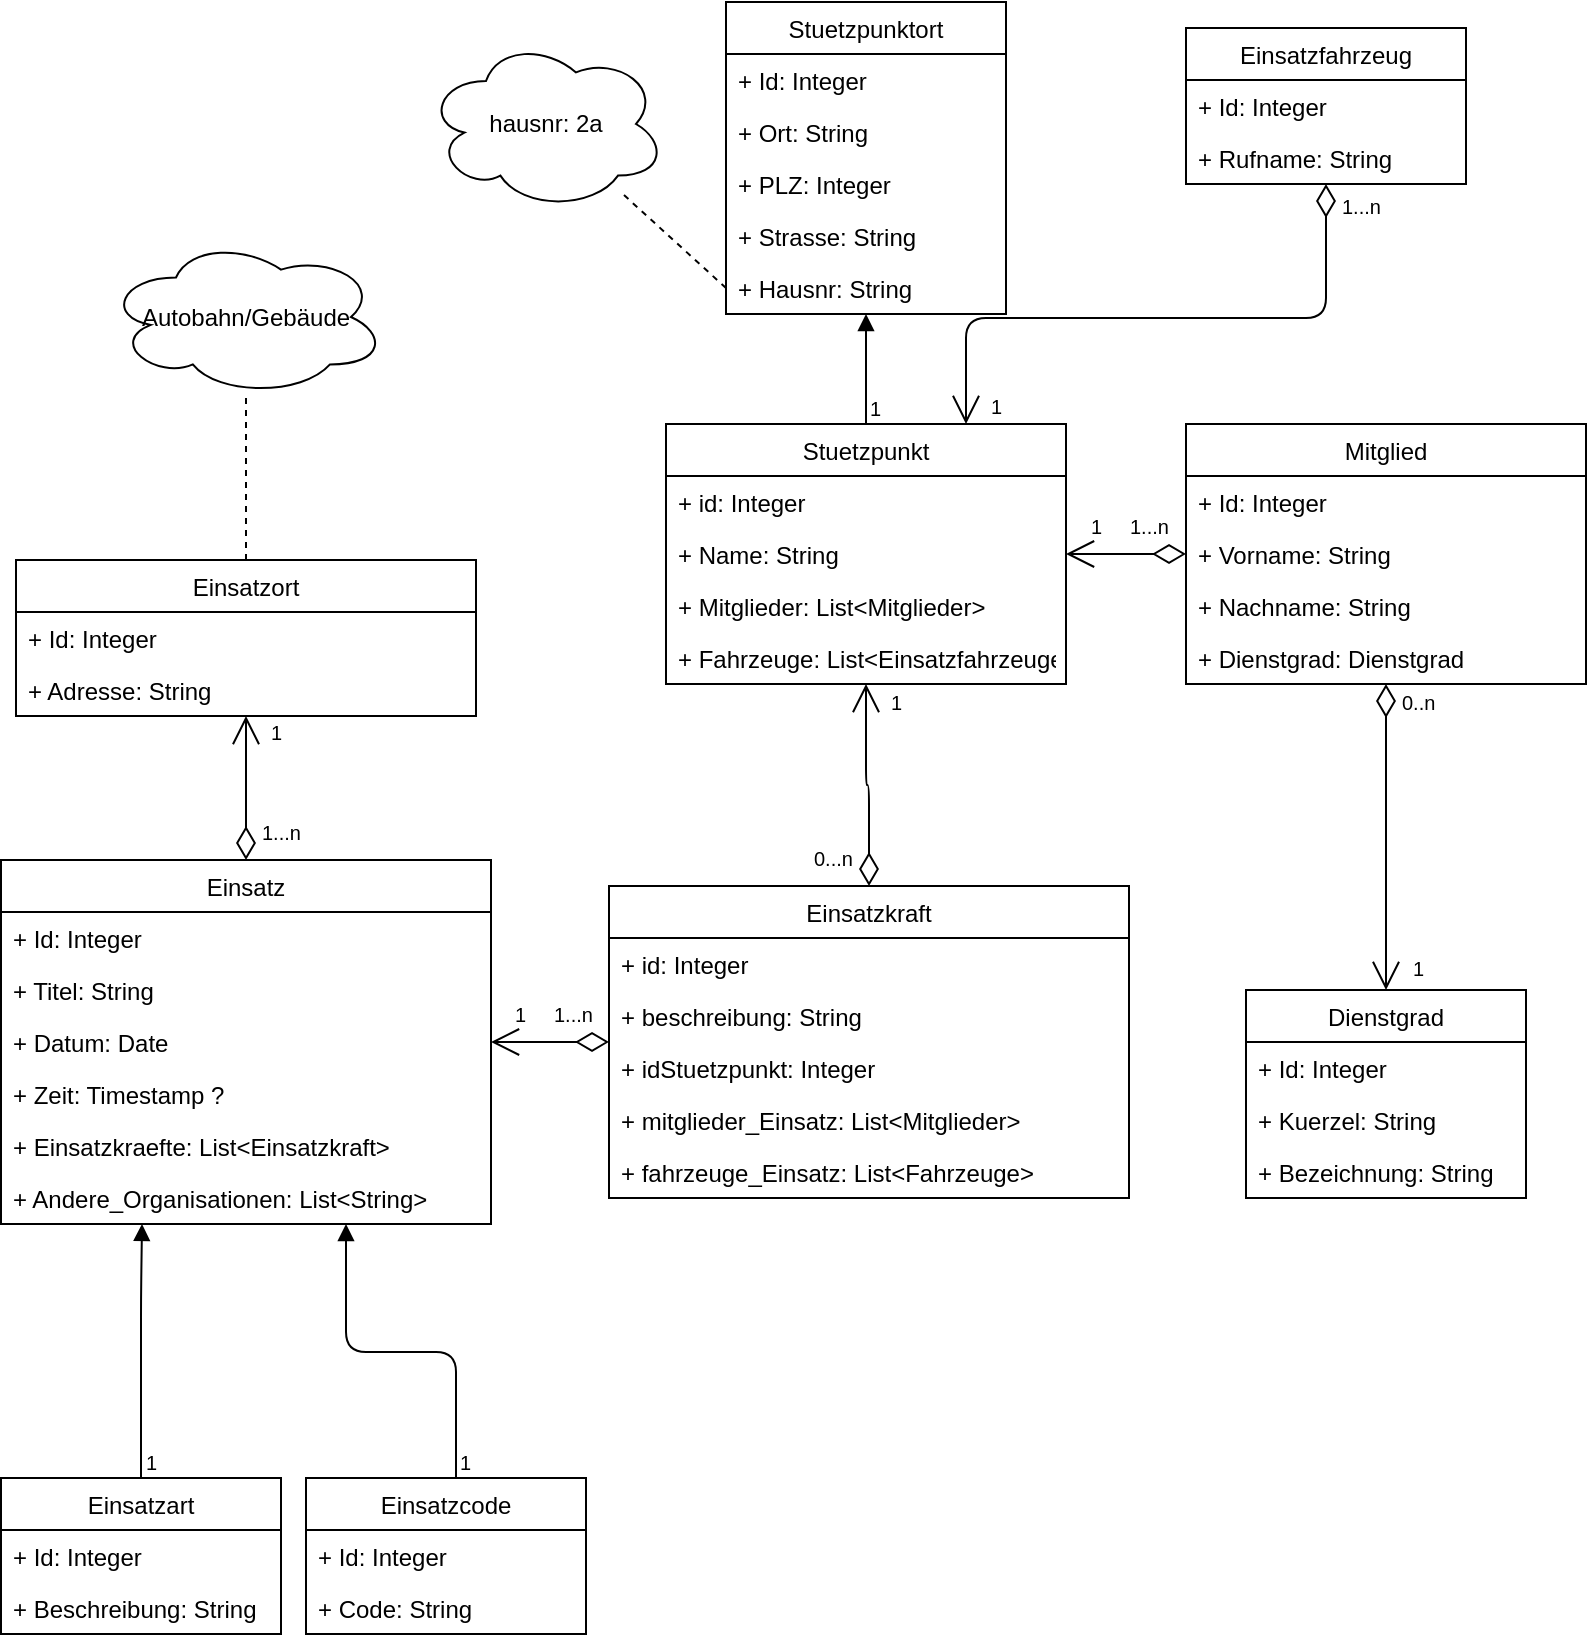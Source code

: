 <mxfile version="12.0.2" type="github" pages="1"><diagram id="o2jrb6utsk4bltAwJkGu" name="Page-1"><mxGraphModel dx="858" dy="771" grid="1" gridSize="10" guides="1" tooltips="1" connect="1" arrows="1" fold="1" page="1" pageScale="1" pageWidth="827" pageHeight="1169" math="0" shadow="0"><root><mxCell id="0"/><mxCell id="1" parent="0"/><mxCell id="jao8hw8oeKhEiV5yz4hK-1" value="Mitglied" style="swimlane;fontStyle=0;childLayout=stackLayout;horizontal=1;startSize=26;fillColor=none;horizontalStack=0;resizeParent=1;resizeParentMax=0;resizeLast=0;collapsible=1;marginBottom=0;" parent="1" vertex="1"><mxGeometry x="620" y="413" width="200" height="130" as="geometry"/></mxCell><mxCell id="jao8hw8oeKhEiV5yz4hK-2" value="+ Id: Integer" style="text;strokeColor=none;fillColor=none;align=left;verticalAlign=top;spacingLeft=4;spacingRight=4;overflow=hidden;rotatable=0;points=[[0,0.5],[1,0.5]];portConstraint=eastwest;" parent="jao8hw8oeKhEiV5yz4hK-1" vertex="1"><mxGeometry y="26" width="200" height="26" as="geometry"/></mxCell><mxCell id="jao8hw8oeKhEiV5yz4hK-3" value="+ Vorname: String" style="text;strokeColor=none;fillColor=none;align=left;verticalAlign=top;spacingLeft=4;spacingRight=4;overflow=hidden;rotatable=0;points=[[0,0.5],[1,0.5]];portConstraint=eastwest;" parent="jao8hw8oeKhEiV5yz4hK-1" vertex="1"><mxGeometry y="52" width="200" height="26" as="geometry"/></mxCell><mxCell id="jao8hw8oeKhEiV5yz4hK-4" value="+ Nachname: String" style="text;strokeColor=none;fillColor=none;align=left;verticalAlign=top;spacingLeft=4;spacingRight=4;overflow=hidden;rotatable=0;points=[[0,0.5],[1,0.5]];portConstraint=eastwest;" parent="jao8hw8oeKhEiV5yz4hK-1" vertex="1"><mxGeometry y="78" width="200" height="26" as="geometry"/></mxCell><mxCell id="jao8hw8oeKhEiV5yz4hK-10" value="+ Dienstgrad: Dienstgrad" style="text;strokeColor=none;fillColor=none;align=left;verticalAlign=top;spacingLeft=4;spacingRight=4;overflow=hidden;rotatable=0;points=[[0,0.5],[1,0.5]];portConstraint=eastwest;" parent="jao8hw8oeKhEiV5yz4hK-1" vertex="1"><mxGeometry y="104" width="200" height="26" as="geometry"/></mxCell><mxCell id="jao8hw8oeKhEiV5yz4hK-11" value="Dienstgrad" style="swimlane;fontStyle=0;childLayout=stackLayout;horizontal=1;startSize=26;fillColor=none;horizontalStack=0;resizeParent=1;resizeParentMax=0;resizeLast=0;collapsible=1;marginBottom=0;" parent="1" vertex="1"><mxGeometry x="650" y="696" width="140" height="104" as="geometry"/></mxCell><mxCell id="jao8hw8oeKhEiV5yz4hK-12" value="+ Id: Integer" style="text;strokeColor=none;fillColor=none;align=left;verticalAlign=top;spacingLeft=4;spacingRight=4;overflow=hidden;rotatable=0;points=[[0,0.5],[1,0.5]];portConstraint=eastwest;" parent="jao8hw8oeKhEiV5yz4hK-11" vertex="1"><mxGeometry y="26" width="140" height="26" as="geometry"/></mxCell><mxCell id="jao8hw8oeKhEiV5yz4hK-13" value="+ Kuerzel: String" style="text;strokeColor=none;fillColor=none;align=left;verticalAlign=top;spacingLeft=4;spacingRight=4;overflow=hidden;rotatable=0;points=[[0,0.5],[1,0.5]];portConstraint=eastwest;" parent="jao8hw8oeKhEiV5yz4hK-11" vertex="1"><mxGeometry y="52" width="140" height="26" as="geometry"/></mxCell><mxCell id="jao8hw8oeKhEiV5yz4hK-14" value="+ Bezeichnung: String" style="text;strokeColor=none;fillColor=none;align=left;verticalAlign=top;spacingLeft=4;spacingRight=4;overflow=hidden;rotatable=0;points=[[0,0.5],[1,0.5]];portConstraint=eastwest;" parent="jao8hw8oeKhEiV5yz4hK-11" vertex="1"><mxGeometry y="78" width="140" height="26" as="geometry"/></mxCell><mxCell id="jao8hw8oeKhEiV5yz4hK-27" value="hausnr: 2a" style="ellipse;shape=cloud;whiteSpace=wrap;html=1;" parent="1" vertex="1"><mxGeometry x="240" y="220" width="120" height="86" as="geometry"/></mxCell><mxCell id="jao8hw8oeKhEiV5yz4hK-28" value="" style="endArrow=none;dashed=1;html=1;exitX=0;exitY=0.5;exitDx=0;exitDy=0;" parent="1" source="jao8hw8oeKhEiV5yz4hK-81" target="jao8hw8oeKhEiV5yz4hK-27" edge="1"><mxGeometry width="50" height="50" relative="1" as="geometry"><mxPoint x="230" y="100" as="sourcePoint"/><mxPoint x="160" y="640" as="targetPoint"/><Array as="points"/></mxGeometry></mxCell><mxCell id="jao8hw8oeKhEiV5yz4hK-29" value="Einsatzort" style="swimlane;fontStyle=0;childLayout=stackLayout;horizontal=1;startSize=26;fillColor=none;horizontalStack=0;resizeParent=1;resizeParentMax=0;resizeLast=0;collapsible=1;marginBottom=0;" parent="1" vertex="1"><mxGeometry x="35" y="481" width="230" height="78" as="geometry"/></mxCell><mxCell id="x_-Tlpc2AAlDQF7-sbDu-1" value="+ Id: Integer" style="text;strokeColor=none;fillColor=none;align=left;verticalAlign=top;spacingLeft=4;spacingRight=4;overflow=hidden;rotatable=0;points=[[0,0.5],[1,0.5]];portConstraint=eastwest;" vertex="1" parent="jao8hw8oeKhEiV5yz4hK-29"><mxGeometry y="26" width="230" height="26" as="geometry"/></mxCell><mxCell id="jao8hw8oeKhEiV5yz4hK-76" value="+ Adresse: String" style="text;strokeColor=none;fillColor=none;align=left;verticalAlign=top;spacingLeft=4;spacingRight=4;overflow=hidden;rotatable=0;points=[[0,0.5],[1,0.5]];portConstraint=eastwest;" parent="jao8hw8oeKhEiV5yz4hK-29" vertex="1"><mxGeometry y="52" width="230" height="26" as="geometry"/></mxCell><mxCell id="jao8hw8oeKhEiV5yz4hK-33" value="Stuetzpunktort" style="swimlane;fontStyle=0;childLayout=stackLayout;horizontal=1;startSize=26;fillColor=none;horizontalStack=0;resizeParent=1;resizeParentMax=0;resizeLast=0;collapsible=1;marginBottom=0;" parent="1" vertex="1"><mxGeometry x="390" y="202" width="140" height="156" as="geometry"/></mxCell><mxCell id="jao8hw8oeKhEiV5yz4hK-79" value="+ Id: Integer" style="text;strokeColor=none;fillColor=none;align=left;verticalAlign=top;spacingLeft=4;spacingRight=4;overflow=hidden;rotatable=0;points=[[0,0.5],[1,0.5]];portConstraint=eastwest;" parent="jao8hw8oeKhEiV5yz4hK-33" vertex="1"><mxGeometry y="26" width="140" height="26" as="geometry"/></mxCell><mxCell id="x_-Tlpc2AAlDQF7-sbDu-5" value="+ Ort: String" style="text;strokeColor=none;fillColor=none;align=left;verticalAlign=top;spacingLeft=4;spacingRight=4;overflow=hidden;rotatable=0;points=[[0,0.5],[1,0.5]];portConstraint=eastwest;" vertex="1" parent="jao8hw8oeKhEiV5yz4hK-33"><mxGeometry y="52" width="140" height="26" as="geometry"/></mxCell><mxCell id="x_-Tlpc2AAlDQF7-sbDu-6" value="+ PLZ: Integer" style="text;strokeColor=none;fillColor=none;align=left;verticalAlign=top;spacingLeft=4;spacingRight=4;overflow=hidden;rotatable=0;points=[[0,0.5],[1,0.5]];portConstraint=eastwest;" vertex="1" parent="jao8hw8oeKhEiV5yz4hK-33"><mxGeometry y="78" width="140" height="26" as="geometry"/></mxCell><mxCell id="jao8hw8oeKhEiV5yz4hK-80" value="+ Strasse: String" style="text;strokeColor=none;fillColor=none;align=left;verticalAlign=top;spacingLeft=4;spacingRight=4;overflow=hidden;rotatable=0;points=[[0,0.5],[1,0.5]];portConstraint=eastwest;" parent="jao8hw8oeKhEiV5yz4hK-33" vertex="1"><mxGeometry y="104" width="140" height="26" as="geometry"/></mxCell><mxCell id="jao8hw8oeKhEiV5yz4hK-81" value="+ Hausnr: String" style="text;strokeColor=none;fillColor=none;align=left;verticalAlign=top;spacingLeft=4;spacingRight=4;overflow=hidden;rotatable=0;points=[[0,0.5],[1,0.5]];portConstraint=eastwest;" parent="jao8hw8oeKhEiV5yz4hK-33" vertex="1"><mxGeometry y="130" width="140" height="26" as="geometry"/></mxCell><mxCell id="jao8hw8oeKhEiV5yz4hK-16" value="Stuetzpunkt" style="swimlane;fontStyle=0;childLayout=stackLayout;horizontal=1;startSize=26;fillColor=none;horizontalStack=0;resizeParent=1;resizeParentMax=0;resizeLast=0;collapsible=1;marginBottom=0;" parent="1" vertex="1"><mxGeometry x="360" y="413" width="200" height="130" as="geometry"/></mxCell><mxCell id="jao8hw8oeKhEiV5yz4hK-17" value="+ id: Integer" style="text;strokeColor=none;fillColor=none;align=left;verticalAlign=top;spacingLeft=4;spacingRight=4;overflow=hidden;rotatable=0;points=[[0,0.5],[1,0.5]];portConstraint=eastwest;" parent="jao8hw8oeKhEiV5yz4hK-16" vertex="1"><mxGeometry y="26" width="200" height="26" as="geometry"/></mxCell><mxCell id="jao8hw8oeKhEiV5yz4hK-18" value="+ Name: String" style="text;strokeColor=none;fillColor=none;align=left;verticalAlign=top;spacingLeft=4;spacingRight=4;overflow=hidden;rotatable=0;points=[[0,0.5],[1,0.5]];portConstraint=eastwest;" parent="jao8hw8oeKhEiV5yz4hK-16" vertex="1"><mxGeometry y="52" width="200" height="26" as="geometry"/></mxCell><mxCell id="jao8hw8oeKhEiV5yz4hK-19" value="+ Mitglieder: List&lt;Mitglieder&gt;" style="text;strokeColor=none;fillColor=none;align=left;verticalAlign=top;spacingLeft=4;spacingRight=4;overflow=hidden;rotatable=0;points=[[0,0.5],[1,0.5]];portConstraint=eastwest;" parent="jao8hw8oeKhEiV5yz4hK-16" vertex="1"><mxGeometry y="78" width="200" height="26" as="geometry"/></mxCell><mxCell id="jao8hw8oeKhEiV5yz4hK-43" value="+ Fahrzeuge: List&lt;Einsatzfahrzeuge&gt;" style="text;strokeColor=none;fillColor=none;align=left;verticalAlign=top;spacingLeft=4;spacingRight=4;overflow=hidden;rotatable=0;points=[[0,0.5],[1,0.5]];portConstraint=eastwest;" parent="jao8hw8oeKhEiV5yz4hK-16" vertex="1"><mxGeometry y="104" width="200" height="26" as="geometry"/></mxCell><mxCell id="jao8hw8oeKhEiV5yz4hK-38" value="Einsatzfahrzeug" style="swimlane;fontStyle=0;childLayout=stackLayout;horizontal=1;startSize=26;fillColor=none;horizontalStack=0;resizeParent=1;resizeParentMax=0;resizeLast=0;collapsible=1;marginBottom=0;" parent="1" vertex="1"><mxGeometry x="620" y="215" width="140" height="78" as="geometry"/></mxCell><mxCell id="jao8hw8oeKhEiV5yz4hK-39" value="+ Id: Integer" style="text;strokeColor=none;fillColor=none;align=left;verticalAlign=top;spacingLeft=4;spacingRight=4;overflow=hidden;rotatable=0;points=[[0,0.5],[1,0.5]];portConstraint=eastwest;" parent="jao8hw8oeKhEiV5yz4hK-38" vertex="1"><mxGeometry y="26" width="140" height="26" as="geometry"/></mxCell><mxCell id="jao8hw8oeKhEiV5yz4hK-40" value="+ Rufname: String" style="text;strokeColor=none;fillColor=none;align=left;verticalAlign=top;spacingLeft=4;spacingRight=4;overflow=hidden;rotatable=0;points=[[0,0.5],[1,0.5]];portConstraint=eastwest;" parent="jao8hw8oeKhEiV5yz4hK-38" vertex="1"><mxGeometry y="52" width="140" height="26" as="geometry"/></mxCell><mxCell id="jao8hw8oeKhEiV5yz4hK-45" value="Einsatzart" style="swimlane;fontStyle=0;childLayout=stackLayout;horizontal=1;startSize=26;fillColor=none;horizontalStack=0;resizeParent=1;resizeParentMax=0;resizeLast=0;collapsible=1;marginBottom=0;" parent="1" vertex="1"><mxGeometry x="27.5" y="940" width="140" height="78" as="geometry"/></mxCell><mxCell id="jao8hw8oeKhEiV5yz4hK-46" value="+ Id: Integer" style="text;strokeColor=none;fillColor=none;align=left;verticalAlign=top;spacingLeft=4;spacingRight=4;overflow=hidden;rotatable=0;points=[[0,0.5],[1,0.5]];portConstraint=eastwest;" parent="jao8hw8oeKhEiV5yz4hK-45" vertex="1"><mxGeometry y="26" width="140" height="26" as="geometry"/></mxCell><mxCell id="jao8hw8oeKhEiV5yz4hK-48" value="+ Beschreibung: String" style="text;strokeColor=none;fillColor=none;align=left;verticalAlign=top;spacingLeft=4;spacingRight=4;overflow=hidden;rotatable=0;points=[[0,0.5],[1,0.5]];portConstraint=eastwest;" parent="jao8hw8oeKhEiV5yz4hK-45" vertex="1"><mxGeometry y="52" width="140" height="26" as="geometry"/></mxCell><mxCell id="jao8hw8oeKhEiV5yz4hK-52" value="Einsatz" style="swimlane;fontStyle=0;childLayout=stackLayout;horizontal=1;startSize=26;fillColor=none;horizontalStack=0;resizeParent=1;resizeParentMax=0;resizeLast=0;collapsible=1;marginBottom=0;" parent="1" vertex="1"><mxGeometry x="27.5" y="631" width="245" height="182" as="geometry"/></mxCell><mxCell id="jao8hw8oeKhEiV5yz4hK-53" value="+ Id: Integer" style="text;strokeColor=none;fillColor=none;align=left;verticalAlign=top;spacingLeft=4;spacingRight=4;overflow=hidden;rotatable=0;points=[[0,0.5],[1,0.5]];portConstraint=eastwest;" parent="jao8hw8oeKhEiV5yz4hK-52" vertex="1"><mxGeometry y="26" width="245" height="26" as="geometry"/></mxCell><mxCell id="jao8hw8oeKhEiV5yz4hK-54" value="+ Titel: String" style="text;strokeColor=none;fillColor=none;align=left;verticalAlign=top;spacingLeft=4;spacingRight=4;overflow=hidden;rotatable=0;points=[[0,0.5],[1,0.5]];portConstraint=eastwest;" parent="jao8hw8oeKhEiV5yz4hK-52" vertex="1"><mxGeometry y="52" width="245" height="26" as="geometry"/></mxCell><mxCell id="jao8hw8oeKhEiV5yz4hK-55" value="+ Datum: Date" style="text;strokeColor=none;fillColor=none;align=left;verticalAlign=top;spacingLeft=4;spacingRight=4;overflow=hidden;rotatable=0;points=[[0,0.5],[1,0.5]];portConstraint=eastwest;" parent="jao8hw8oeKhEiV5yz4hK-52" vertex="1"><mxGeometry y="78" width="245" height="26" as="geometry"/></mxCell><mxCell id="jao8hw8oeKhEiV5yz4hK-56" value="+ Zeit: Timestamp ?" style="text;strokeColor=none;fillColor=none;align=left;verticalAlign=top;spacingLeft=4;spacingRight=4;overflow=hidden;rotatable=0;points=[[0,0.5],[1,0.5]];portConstraint=eastwest;" parent="jao8hw8oeKhEiV5yz4hK-52" vertex="1"><mxGeometry y="104" width="245" height="26" as="geometry"/></mxCell><mxCell id="cSj25rYUWpPTHrg5vI4_-5" value="+ Einsatzkraefte: List&lt;Einsatzkraft&gt;" style="text;strokeColor=none;fillColor=none;align=left;verticalAlign=top;spacingLeft=4;spacingRight=4;overflow=hidden;rotatable=0;points=[[0,0.5],[1,0.5]];portConstraint=eastwest;" parent="jao8hw8oeKhEiV5yz4hK-52" vertex="1"><mxGeometry y="130" width="245" height="26" as="geometry"/></mxCell><mxCell id="jao8hw8oeKhEiV5yz4hK-74" value="+ Andere_Organisationen: List&lt;String&gt;" style="text;strokeColor=none;fillColor=none;align=left;verticalAlign=top;spacingLeft=4;spacingRight=4;overflow=hidden;rotatable=0;points=[[0,0.5],[1,0.5]];portConstraint=eastwest;" parent="jao8hw8oeKhEiV5yz4hK-52" vertex="1"><mxGeometry y="156" width="245" height="26" as="geometry"/></mxCell><mxCell id="jao8hw8oeKhEiV5yz4hK-62" value="Einsatzkraft" style="swimlane;fontStyle=0;childLayout=stackLayout;horizontal=1;startSize=26;fillColor=none;horizontalStack=0;resizeParent=1;resizeParentMax=0;resizeLast=0;collapsible=1;marginBottom=0;" parent="1" vertex="1"><mxGeometry x="331.5" y="644" width="260" height="156" as="geometry"/></mxCell><mxCell id="jao8hw8oeKhEiV5yz4hK-63" value="+ id: Integer" style="text;strokeColor=none;fillColor=none;align=left;verticalAlign=top;spacingLeft=4;spacingRight=4;overflow=hidden;rotatable=0;points=[[0,0.5],[1,0.5]];portConstraint=eastwest;" parent="jao8hw8oeKhEiV5yz4hK-62" vertex="1"><mxGeometry y="26" width="260" height="26" as="geometry"/></mxCell><mxCell id="jao8hw8oeKhEiV5yz4hK-64" value="+ beschreibung: String" style="text;strokeColor=none;fillColor=none;align=left;verticalAlign=top;spacingLeft=4;spacingRight=4;overflow=hidden;rotatable=0;points=[[0,0.5],[1,0.5]];portConstraint=eastwest;" parent="jao8hw8oeKhEiV5yz4hK-62" vertex="1"><mxGeometry y="52" width="260" height="26" as="geometry"/></mxCell><mxCell id="jao8hw8oeKhEiV5yz4hK-67" value="+ idStuetzpunkt: Integer" style="text;strokeColor=none;fillColor=none;align=left;verticalAlign=top;spacingLeft=4;spacingRight=4;overflow=hidden;rotatable=0;points=[[0,0.5],[1,0.5]];portConstraint=eastwest;" parent="jao8hw8oeKhEiV5yz4hK-62" vertex="1"><mxGeometry y="78" width="260" height="26" as="geometry"/></mxCell><mxCell id="jao8hw8oeKhEiV5yz4hK-68" value="+ mitglieder_Einsatz: List&lt;Mitglieder&gt;" style="text;strokeColor=none;fillColor=none;align=left;verticalAlign=top;spacingLeft=4;spacingRight=4;overflow=hidden;rotatable=0;points=[[0,0.5],[1,0.5]];portConstraint=eastwest;" parent="jao8hw8oeKhEiV5yz4hK-62" vertex="1"><mxGeometry y="104" width="260" height="26" as="geometry"/></mxCell><mxCell id="jao8hw8oeKhEiV5yz4hK-69" value="+ fahrzeuge_Einsatz: List&lt;Fahrzeuge&gt;" style="text;strokeColor=none;fillColor=none;align=left;verticalAlign=top;spacingLeft=4;spacingRight=4;overflow=hidden;rotatable=0;points=[[0,0.5],[1,0.5]];portConstraint=eastwest;" parent="jao8hw8oeKhEiV5yz4hK-62" vertex="1"><mxGeometry y="130" width="260" height="26" as="geometry"/></mxCell><mxCell id="jao8hw8oeKhEiV5yz4hK-77" value="Autobahn/Gebäude" style="ellipse;shape=cloud;whiteSpace=wrap;html=1;" parent="1" vertex="1"><mxGeometry x="80" y="320" width="140" height="79" as="geometry"/></mxCell><mxCell id="jao8hw8oeKhEiV5yz4hK-78" value="" style="endArrow=none;dashed=1;html=1;" parent="1" source="jao8hw8oeKhEiV5yz4hK-29" target="jao8hw8oeKhEiV5yz4hK-77" edge="1"><mxGeometry width="50" height="50" relative="1" as="geometry"><mxPoint x="20" y="400" as="sourcePoint"/><mxPoint x="70" y="350" as="targetPoint"/></mxGeometry></mxCell><mxCell id="4pP53TS8EkoUbefwVcYn-25" value="" style="endArrow=block;endFill=1;html=1;edgeStyle=orthogonalEdgeStyle;align=left;verticalAlign=top;" parent="1" source="jao8hw8oeKhEiV5yz4hK-45" target="jao8hw8oeKhEiV5yz4hK-52" edge="1"><mxGeometry x="-1" relative="1" as="geometry"><mxPoint x="160" y="950" as="sourcePoint"/><mxPoint x="450" y="880" as="targetPoint"/><mxPoint as="offset"/><Array as="points"><mxPoint x="98" y="850"/><mxPoint x="98" y="850"/></Array></mxGeometry></mxCell><mxCell id="4pP53TS8EkoUbefwVcYn-26" value="1" style="resizable=0;html=1;align=left;verticalAlign=bottom;labelBackgroundColor=#ffffff;fontSize=10;" parent="4pP53TS8EkoUbefwVcYn-25" connectable="0" vertex="1"><mxGeometry x="-1" relative="1" as="geometry"/></mxCell><mxCell id="4pP53TS8EkoUbefwVcYn-27" value="" style="endArrow=open;html=1;endSize=12;startArrow=diamondThin;startSize=14;startFill=0;edgeStyle=orthogonalEdgeStyle;" parent="1" source="jao8hw8oeKhEiV5yz4hK-62" target="jao8hw8oeKhEiV5yz4hK-52" edge="1"><mxGeometry relative="1" as="geometry"><mxPoint x="280" y="880" as="sourcePoint"/><mxPoint x="440" y="880" as="targetPoint"/></mxGeometry></mxCell><mxCell id="4pP53TS8EkoUbefwVcYn-28" value="1...n" style="resizable=0;html=1;align=left;verticalAlign=top;labelBackgroundColor=#ffffff;fontSize=10;" parent="4pP53TS8EkoUbefwVcYn-27" connectable="0" vertex="1"><mxGeometry x="-1" relative="1" as="geometry"><mxPoint x="-30" y="-26" as="offset"/></mxGeometry></mxCell><mxCell id="4pP53TS8EkoUbefwVcYn-29" value="1" style="resizable=0;html=1;align=right;verticalAlign=top;labelBackgroundColor=#ffffff;fontSize=10;" parent="4pP53TS8EkoUbefwVcYn-27" connectable="0" vertex="1"><mxGeometry x="1" relative="1" as="geometry"><mxPoint x="18" y="-26" as="offset"/></mxGeometry></mxCell><mxCell id="4pP53TS8EkoUbefwVcYn-31" value="" style="endArrow=open;html=1;endSize=12;startArrow=diamondThin;startSize=14;startFill=0;edgeStyle=orthogonalEdgeStyle;" parent="1" source="jao8hw8oeKhEiV5yz4hK-52" target="jao8hw8oeKhEiV5yz4hK-29" edge="1"><mxGeometry relative="1" as="geometry"><mxPoint x="100" y="570" as="sourcePoint"/><mxPoint x="240" y="590" as="targetPoint"/></mxGeometry></mxCell><mxCell id="4pP53TS8EkoUbefwVcYn-32" value="1...n" style="resizable=0;html=1;align=left;verticalAlign=top;labelBackgroundColor=#ffffff;fontSize=10;" parent="4pP53TS8EkoUbefwVcYn-31" connectable="0" vertex="1"><mxGeometry x="-1" relative="1" as="geometry"><mxPoint x="6" y="-26" as="offset"/></mxGeometry></mxCell><mxCell id="4pP53TS8EkoUbefwVcYn-33" value="1" style="resizable=0;html=1;align=right;verticalAlign=top;labelBackgroundColor=#ffffff;fontSize=10;" parent="4pP53TS8EkoUbefwVcYn-31" connectable="0" vertex="1"><mxGeometry x="1" relative="1" as="geometry"><mxPoint x="18" y="-4" as="offset"/></mxGeometry></mxCell><mxCell id="4pP53TS8EkoUbefwVcYn-37" value="" style="endArrow=open;html=1;endSize=12;startArrow=diamondThin;startSize=14;startFill=0;edgeStyle=orthogonalEdgeStyle;" parent="1" source="jao8hw8oeKhEiV5yz4hK-1" target="jao8hw8oeKhEiV5yz4hK-11" edge="1"><mxGeometry relative="1" as="geometry"><mxPoint x="670" y="610" as="sourcePoint"/><mxPoint x="800" y="630" as="targetPoint"/></mxGeometry></mxCell><mxCell id="4pP53TS8EkoUbefwVcYn-38" value="0..n" style="resizable=0;html=1;align=left;verticalAlign=top;labelBackgroundColor=#ffffff;fontSize=10;" parent="4pP53TS8EkoUbefwVcYn-37" connectable="0" vertex="1"><mxGeometry x="-1" relative="1" as="geometry"><mxPoint x="6" y="-3" as="offset"/></mxGeometry></mxCell><mxCell id="4pP53TS8EkoUbefwVcYn-39" value="1" style="resizable=0;html=1;align=right;verticalAlign=top;labelBackgroundColor=#ffffff;fontSize=10;" parent="4pP53TS8EkoUbefwVcYn-37" connectable="0" vertex="1"><mxGeometry x="1" relative="1" as="geometry"><mxPoint x="19" y="-23" as="offset"/></mxGeometry></mxCell><mxCell id="4pP53TS8EkoUbefwVcYn-43" value="" style="endArrow=open;html=1;endSize=12;startArrow=diamondThin;startSize=14;startFill=0;edgeStyle=orthogonalEdgeStyle;" parent="1" source="jao8hw8oeKhEiV5yz4hK-1" target="jao8hw8oeKhEiV5yz4hK-16" edge="1"><mxGeometry relative="1" as="geometry"><mxPoint x="341.5" y="732" as="sourcePoint"/><mxPoint x="282.5" y="732" as="targetPoint"/></mxGeometry></mxCell><mxCell id="4pP53TS8EkoUbefwVcYn-44" value="1...n" style="resizable=0;html=1;align=left;verticalAlign=top;labelBackgroundColor=#ffffff;fontSize=10;" parent="4pP53TS8EkoUbefwVcYn-43" connectable="0" vertex="1"><mxGeometry x="-1" relative="1" as="geometry"><mxPoint x="-30" y="-26" as="offset"/></mxGeometry></mxCell><mxCell id="4pP53TS8EkoUbefwVcYn-45" value="1" style="resizable=0;html=1;align=right;verticalAlign=top;labelBackgroundColor=#ffffff;fontSize=10;" parent="4pP53TS8EkoUbefwVcYn-43" connectable="0" vertex="1"><mxGeometry x="1" relative="1" as="geometry"><mxPoint x="18" y="-26" as="offset"/></mxGeometry></mxCell><mxCell id="4pP53TS8EkoUbefwVcYn-46" value="" style="endArrow=open;html=1;endSize=12;startArrow=diamondThin;startSize=14;startFill=0;edgeStyle=orthogonalEdgeStyle;" parent="1" source="jao8hw8oeKhEiV5yz4hK-62" target="jao8hw8oeKhEiV5yz4hK-16" edge="1"><mxGeometry relative="1" as="geometry"><mxPoint x="450" y="620" as="sourcePoint"/><mxPoint x="640" y="594" as="targetPoint"/></mxGeometry></mxCell><mxCell id="4pP53TS8EkoUbefwVcYn-47" value="0...n" style="resizable=0;html=1;align=left;verticalAlign=top;labelBackgroundColor=#ffffff;fontSize=10;" parent="4pP53TS8EkoUbefwVcYn-46" connectable="0" vertex="1"><mxGeometry x="-1" relative="1" as="geometry"><mxPoint x="-30" y="-26" as="offset"/></mxGeometry></mxCell><mxCell id="4pP53TS8EkoUbefwVcYn-48" value="1" style="resizable=0;html=1;align=right;verticalAlign=top;labelBackgroundColor=#ffffff;fontSize=10;" parent="4pP53TS8EkoUbefwVcYn-46" connectable="0" vertex="1"><mxGeometry x="1" relative="1" as="geometry"><mxPoint x="18" y="-3" as="offset"/></mxGeometry></mxCell><mxCell id="4pP53TS8EkoUbefwVcYn-49" value="" style="endArrow=block;endFill=1;html=1;edgeStyle=orthogonalEdgeStyle;align=left;verticalAlign=top;" parent="1" source="jao8hw8oeKhEiV5yz4hK-16" target="jao8hw8oeKhEiV5yz4hK-33" edge="1"><mxGeometry x="-1" relative="1" as="geometry"><mxPoint x="480" y="380" as="sourcePoint"/><mxPoint x="160" y="823" as="targetPoint"/><mxPoint as="offset"/></mxGeometry></mxCell><mxCell id="4pP53TS8EkoUbefwVcYn-50" value="1" style="resizable=0;html=1;align=left;verticalAlign=bottom;labelBackgroundColor=#ffffff;fontSize=10;" parent="4pP53TS8EkoUbefwVcYn-49" connectable="0" vertex="1"><mxGeometry x="-1" relative="1" as="geometry"/></mxCell><mxCell id="4pP53TS8EkoUbefwVcYn-51" value="" style="endArrow=open;html=1;endSize=12;startArrow=diamondThin;startSize=14;startFill=0;edgeStyle=orthogonalEdgeStyle;entryX=0.75;entryY=0;entryDx=0;entryDy=0;exitX=0.5;exitY=1;exitDx=0;exitDy=0;" parent="1" source="jao8hw8oeKhEiV5yz4hK-38" target="jao8hw8oeKhEiV5yz4hK-16" edge="1"><mxGeometry relative="1" as="geometry"><mxPoint x="160.0" y="641" as="sourcePoint"/><mxPoint x="160.0" y="543" as="targetPoint"/><Array as="points"><mxPoint x="690" y="360"/><mxPoint x="510" y="360"/></Array></mxGeometry></mxCell><mxCell id="4pP53TS8EkoUbefwVcYn-52" value="1...n" style="resizable=0;html=1;align=left;verticalAlign=top;labelBackgroundColor=#ffffff;fontSize=10;" parent="4pP53TS8EkoUbefwVcYn-51" connectable="0" vertex="1"><mxGeometry x="-1" relative="1" as="geometry"><mxPoint x="6" y="-1" as="offset"/></mxGeometry></mxCell><mxCell id="4pP53TS8EkoUbefwVcYn-53" value="1" style="resizable=0;html=1;align=right;verticalAlign=top;labelBackgroundColor=#ffffff;fontSize=10;" parent="4pP53TS8EkoUbefwVcYn-51" connectable="0" vertex="1"><mxGeometry x="1" relative="1" as="geometry"><mxPoint x="18" y="-21" as="offset"/></mxGeometry></mxCell><mxCell id="x_-Tlpc2AAlDQF7-sbDu-7" value="Einsatzcode" style="swimlane;fontStyle=0;childLayout=stackLayout;horizontal=1;startSize=26;fillColor=none;horizontalStack=0;resizeParent=1;resizeParentMax=0;resizeLast=0;collapsible=1;marginBottom=0;" vertex="1" parent="1"><mxGeometry x="180" y="940" width="140" height="78" as="geometry"/></mxCell><mxCell id="x_-Tlpc2AAlDQF7-sbDu-8" value="+ Id: Integer" style="text;strokeColor=none;fillColor=none;align=left;verticalAlign=top;spacingLeft=4;spacingRight=4;overflow=hidden;rotatable=0;points=[[0,0.5],[1,0.5]];portConstraint=eastwest;" vertex="1" parent="x_-Tlpc2AAlDQF7-sbDu-7"><mxGeometry y="26" width="140" height="26" as="geometry"/></mxCell><mxCell id="x_-Tlpc2AAlDQF7-sbDu-9" value="+ Code: String" style="text;strokeColor=none;fillColor=none;align=left;verticalAlign=top;spacingLeft=4;spacingRight=4;overflow=hidden;rotatable=0;points=[[0,0.5],[1,0.5]];portConstraint=eastwest;" vertex="1" parent="x_-Tlpc2AAlDQF7-sbDu-7"><mxGeometry y="52" width="140" height="26" as="geometry"/></mxCell><mxCell id="x_-Tlpc2AAlDQF7-sbDu-11" value="" style="endArrow=block;endFill=1;html=1;edgeStyle=orthogonalEdgeStyle;align=left;verticalAlign=top;" edge="1" parent="1" source="x_-Tlpc2AAlDQF7-sbDu-7" target="jao8hw8oeKhEiV5yz4hK-52"><mxGeometry x="-1" relative="1" as="geometry"><mxPoint x="219.5" y="940" as="sourcePoint"/><mxPoint x="219.5" y="813" as="targetPoint"/><mxPoint as="offset"/><Array as="points"><mxPoint x="255" y="877"/><mxPoint x="200" y="877"/></Array></mxGeometry></mxCell><mxCell id="x_-Tlpc2AAlDQF7-sbDu-12" value="1" style="resizable=0;html=1;align=left;verticalAlign=bottom;labelBackgroundColor=#ffffff;fontSize=10;" connectable="0" vertex="1" parent="x_-Tlpc2AAlDQF7-sbDu-11"><mxGeometry x="-1" relative="1" as="geometry"/></mxCell></root></mxGraphModel></diagram></mxfile>